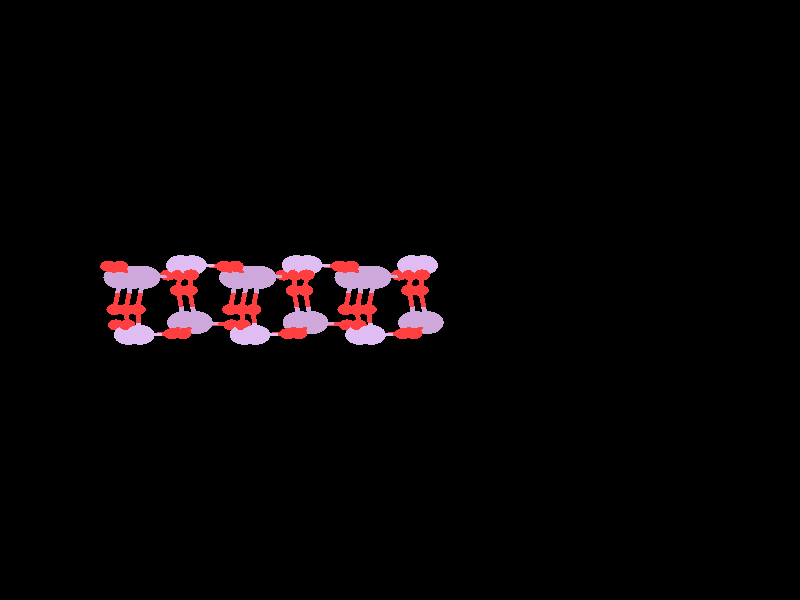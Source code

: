 #include "colors.inc"
#include "finish.inc"

global_settings {assumed_gamma 1 max_trace_level 6}
background {color White transmit 1.0}
camera {orthographic
  right -32.24*x up 35.78*y
  direction 1.00*z
  location <0,0,50.00> look_at <0,0,0>}


light_source {<  2.00,   3.00,  40.00> color White
  area_light <0.70, 0, 0>, <0, 0.70, 0>, 3, 3
  adaptive 1 jitter}
// no fog
#declare simple = finish {phong 0.7}
#declare pale = finish {ambient 0.5 diffuse 0.85 roughness 0.001 specular 0.200 }
#declare intermediate = finish {ambient 0.3 diffuse 0.6 specular 0.1 roughness 0.04}
#declare vmd = finish {ambient 0.0 diffuse 0.65 phong 0.1 phong_size 40.0 specular 0.5 }
#declare jmol = finish {ambient 0.2 diffuse 0.6 specular 1 roughness 0.001 metallic}
#declare ase2 = finish {ambient 0.05 brilliance 3 diffuse 0.6 metallic specular 0.7 roughness 0.04 reflection 0.15}
#declare ase3 = finish {ambient 0.15 brilliance 2 diffuse 0.6 metallic specular 1.0 roughness 0.001 reflection 0.0}
#declare glass = finish {ambient 0.05 diffuse 0.3 specular 1.0 roughness 0.001}
#declare glass2 = finish {ambient 0.01 diffuse 0.3 specular 1.0 reflection 0.25 roughness 0.001}
#declare Rcell = 0.000;
#declare Rbond = 0.100;

#macro atom(LOC, R, COL, TRANS, FIN)
  sphere{LOC, R texture{pigment{color COL transmit TRANS} finish{FIN}}}
#end
#macro constrain(LOC, R, COL, TRANS FIN)
union{torus{R, Rcell rotate 45*z texture{pigment{color COL transmit TRANS} finish{FIN}}}
     torus{R, Rcell rotate -45*z texture{pigment{color COL transmit TRANS} finish{FIN}}}
     translate LOC}
#end

cylinder {<-12.59, -17.04,  -0.00>, < 15.35, -17.04,  -0.13>, Rcell pigment {Black}}
cylinder {<-15.35, -17.04, -33.83>, < 12.59, -17.04, -33.96>, Rcell pigment {Black}}
cylinder {<-15.35,  17.04, -33.83>, < 12.59,  17.04, -33.96>, Rcell pigment {Black}}
cylinder {<-12.59,  17.04,   0.00>, < 15.35,  17.04,  -0.13>, Rcell pigment {Black}}
cylinder {<-12.59, -17.04,  -0.00>, <-15.35, -17.04, -33.83>, Rcell pigment {Black}}
cylinder {< 15.35, -17.04,  -0.13>, < 12.59, -17.04, -33.96>, Rcell pigment {Black}}
cylinder {< 15.35,  17.04,  -0.13>, < 12.59,  17.04, -33.96>, Rcell pigment {Black}}
cylinder {<-12.59,  17.04,   0.00>, <-15.35,  17.04, -33.83>, Rcell pigment {Black}}
cylinder {<-12.59, -17.04,  -0.00>, <-12.59,  17.04,   0.00>, Rcell pigment {Black}}
cylinder {< 15.35, -17.04,  -0.13>, < 15.35,  17.04,  -0.13>, Rcell pigment {Black}}
cylinder {< 12.59, -17.04, -33.96>, < 12.59,  17.04, -33.96>, Rcell pigment {Black}}
cylinder {<-15.35, -17.04, -33.83>, <-15.35,  17.04, -33.83>, Rcell pigment {Black}}
atom(<-10.48,  -2.08,  -2.87>, 0.59, rgb <0.74, 0.50, 0.89>, 0.0, ase3) // #0
atom(<-10.34,   1.35,  -2.36>, 0.69, rgb <0.62, 0.39, 0.71>, 0.0, ase3) // #1
atom(< -8.73,  -2.01,  -3.36>, 0.33, rgb <1.00, 0.05, 0.05>, 0.0, ase3) // #2
atom(<-10.58,  -0.57,  -1.86>, 0.33, rgb <1.00, 0.05, 0.05>, 0.0, ase3) // #3
atom(< -8.48,   0.57,  -4.69>, 0.33, rgb <1.00, 0.05, 0.05>, 0.0, ase3) // #4
atom(< -8.43,   1.49,  -1.72>, 0.33, rgb <1.00, 0.05, 0.05>, 0.0, ase3) // #5
atom(<-10.99,  -1.49,  -4.52>, 0.33, rgb <1.00, 0.05, 0.05>, 0.0, ase3) // #6
atom(<-10.94,  -2.08,  -8.51>, 0.59, rgb <0.74, 0.50, 0.89>, 0.0, ase3) // #7
atom(<-10.80,   1.35,  -8.00>, 0.69, rgb <0.62, 0.39, 0.71>, 0.0, ase3) // #8
atom(<-11.29,   2.01,  -6.16>, 0.33, rgb <1.00, 0.05, 0.05>, 0.0, ase3) // #9
atom(< -9.19,  -2.01,  -8.99>, 0.33, rgb <1.00, 0.05, 0.05>, 0.0, ase3) // #10
atom(<-11.04,  -0.57,  -7.50>, 0.33, rgb <1.00, 0.05, 0.05>, 0.0, ase3) // #11
atom(< -8.94,   0.57, -10.33>, 0.33, rgb <1.00, 0.05, 0.05>, 0.0, ase3) // #12
atom(< -8.89,   1.49,  -7.35>, 0.33, rgb <1.00, 0.05, 0.05>, 0.0, ase3) // #13
atom(<-11.45,  -1.49, -10.16>, 0.33, rgb <1.00, 0.05, 0.05>, 0.0, ase3) // #14
atom(<-11.26,   1.35, -13.64>, 0.69, rgb <0.62, 0.39, 0.71>, 0.0, ase3) // #15
atom(<-11.75,   2.01, -11.80>, 0.33, rgb <1.00, 0.05, 0.05>, 0.0, ase3) // #16
atom(<-11.50,  -0.57, -13.14>, 0.33, rgb <1.00, 0.05, 0.05>, 0.0, ase3) // #17
atom(< -9.35,   1.49, -12.99>, 0.33, rgb <1.00, 0.05, 0.05>, 0.0, ase3) // #18
atom(< -5.82,  -2.08,  -2.89>, 0.59, rgb <0.74, 0.50, 0.89>, 0.0, ase3) // #19
atom(< -5.68,   1.35,  -2.38>, 0.69, rgb <0.62, 0.39, 0.71>, 0.0, ase3) // #20
atom(< -8.24,  -1.35,  -5.19>, 0.69, rgb <0.62, 0.39, 0.71>, 0.0, ase3) // #21
atom(< -4.07,  -2.01,  -3.38>, 0.33, rgb <1.00, 0.05, 0.05>, 0.0, ase3) // #22
atom(< -5.92,  -0.57,  -1.88>, 0.33, rgb <1.00, 0.05, 0.05>, 0.0, ase3) // #23
atom(< -3.82,   0.57,  -4.71>, 0.33, rgb <1.00, 0.05, 0.05>, 0.0, ase3) // #24
atom(< -3.77,   1.49,  -1.74>, 0.33, rgb <1.00, 0.05, 0.05>, 0.0, ase3) // #25
atom(< -6.33,  -1.49,  -4.55>, 0.33, rgb <1.00, 0.05, 0.05>, 0.0, ase3) // #26
atom(< -8.38,   2.08,  -5.70>, 0.59, rgb <0.74, 0.50, 0.89>, 0.0, ase3) // #27
atom(< -6.28,  -2.08,  -8.53>, 0.59, rgb <0.74, 0.50, 0.89>, 0.0, ase3) // #28
atom(< -6.14,   1.35,  -8.02>, 0.69, rgb <0.62, 0.39, 0.71>, 0.0, ase3) // #29
atom(< -8.70,  -1.35, -10.83>, 0.69, rgb <0.62, 0.39, 0.71>, 0.0, ase3) // #30
atom(< -6.63,   2.01,  -6.18>, 0.33, rgb <1.00, 0.05, 0.05>, 0.0, ase3) // #31
atom(< -4.53,  -2.01,  -9.01>, 0.33, rgb <1.00, 0.05, 0.05>, 0.0, ase3) // #32
atom(< -6.38,  -0.57,  -7.52>, 0.33, rgb <1.00, 0.05, 0.05>, 0.0, ase3) // #33
atom(< -4.28,   0.57, -10.35>, 0.33, rgb <1.00, 0.05, 0.05>, 0.0, ase3) // #34
atom(< -4.23,   1.49,  -7.38>, 0.33, rgb <1.00, 0.05, 0.05>, 0.0, ase3) // #35
atom(< -6.79,  -1.49, -10.18>, 0.33, rgb <1.00, 0.05, 0.05>, 0.0, ase3) // #36
atom(< -8.84,   2.08, -11.34>, 0.59, rgb <0.74, 0.50, 0.89>, 0.0, ase3) // #37
atom(< -6.60,   1.35, -13.66>, 0.69, rgb <0.62, 0.39, 0.71>, 0.0, ase3) // #38
atom(< -7.09,   2.01, -11.82>, 0.33, rgb <1.00, 0.05, 0.05>, 0.0, ase3) // #39
atom(< -6.84,  -0.57, -13.16>, 0.33, rgb <1.00, 0.05, 0.05>, 0.0, ase3) // #40
atom(< -4.69,   1.49, -13.01>, 0.33, rgb <1.00, 0.05, 0.05>, 0.0, ase3) // #41
atom(< -1.16,  -2.08,  -2.91>, 0.59, rgb <0.74, 0.50, 0.89>, 0.0, ase3) // #42
atom(< -1.03,   1.35,  -2.40>, 0.69, rgb <0.62, 0.39, 0.71>, 0.0, ase3) // #43
atom(< -3.58,  -1.35,  -5.21>, 0.69, rgb <0.62, 0.39, 0.71>, 0.0, ase3) // #44
atom(<  0.58,  -2.01,  -3.40>, 0.33, rgb <1.00, 0.05, 0.05>, 0.0, ase3) // #45
atom(< -1.27,  -0.57,  -1.90>, 0.33, rgb <1.00, 0.05, 0.05>, 0.0, ase3) // #46
atom(<  0.83,   0.57,  -4.73>, 0.33, rgb <1.00, 0.05, 0.05>, 0.0, ase3) // #47
atom(<  0.88,   1.49,  -1.76>, 0.33, rgb <1.00, 0.05, 0.05>, 0.0, ase3) // #48
atom(< -1.67,  -1.49,  -4.57>, 0.33, rgb <1.00, 0.05, 0.05>, 0.0, ase3) // #49
atom(< -3.72,   2.08,  -5.72>, 0.59, rgb <0.74, 0.50, 0.89>, 0.0, ase3) // #50
atom(< -1.62,  -2.08,  -8.55>, 0.59, rgb <0.74, 0.50, 0.89>, 0.0, ase3) // #51
atom(< -1.49,   1.35,  -8.04>, 0.69, rgb <0.62, 0.39, 0.71>, 0.0, ase3) // #52
atom(< -4.04,  -1.35, -10.85>, 0.69, rgb <0.62, 0.39, 0.71>, 0.0, ase3) // #53
atom(< -1.98,   2.01,  -6.21>, 0.33, rgb <1.00, 0.05, 0.05>, 0.0, ase3) // #54
atom(<  0.12,  -2.01,  -9.04>, 0.33, rgb <1.00, 0.05, 0.05>, 0.0, ase3) // #55
atom(< -1.73,  -0.57,  -7.54>, 0.33, rgb <1.00, 0.05, 0.05>, 0.0, ase3) // #56
atom(<  0.37,   0.57, -10.37>, 0.33, rgb <1.00, 0.05, 0.05>, 0.0, ase3) // #57
atom(<  0.42,   1.49,  -7.40>, 0.33, rgb <1.00, 0.05, 0.05>, 0.0, ase3) // #58
atom(< -2.13,  -1.49, -10.20>, 0.33, rgb <1.00, 0.05, 0.05>, 0.0, ase3) // #59
atom(< -4.18,   2.08, -11.36>, 0.59, rgb <0.74, 0.50, 0.89>, 0.0, ase3) // #60
atom(< -1.95,   1.35, -13.68>, 0.69, rgb <0.62, 0.39, 0.71>, 0.0, ase3) // #61
atom(< -2.44,   2.01, -11.84>, 0.33, rgb <1.00, 0.05, 0.05>, 0.0, ase3) // #62
atom(< -2.19,  -0.57, -13.18>, 0.33, rgb <1.00, 0.05, 0.05>, 0.0, ase3) // #63
atom(< -0.04,   1.49, -13.03>, 0.33, rgb <1.00, 0.05, 0.05>, 0.0, ase3) // #64
atom(<  1.07,  -1.35,  -5.23>, 0.69, rgb <0.62, 0.39, 0.71>, 0.0, ase3) // #65
atom(<  0.94,   2.08,  -5.74>, 0.59, rgb <0.74, 0.50, 0.89>, 0.0, ase3) // #66
atom(<  0.61,  -1.35, -10.87>, 0.69, rgb <0.62, 0.39, 0.71>, 0.0, ase3) // #67
atom(<  0.48,   2.08, -11.38>, 0.59, rgb <0.74, 0.50, 0.89>, 0.0, ase3) // #68
cylinder {<-10.48,  -2.08,  -2.87>, <-10.73,  -1.79,  -3.70>, Rbond texture{pigment {color rgb <0.74, 0.50, 0.89> transmit 0.0} finish{ase3}}}
cylinder {<-10.99,  -1.49,  -4.52>, <-10.73,  -1.79,  -3.70>, Rbond texture{pigment {color rgb <1.00, 0.05, 0.05> transmit 0.0} finish{ase3}}}
cylinder {<-10.48,  -2.08,  -2.87>, <-10.53,  -1.32,  -2.37>, Rbond texture{pigment {color rgb <0.74, 0.50, 0.89> transmit 0.0} finish{ase3}}}
cylinder {<-10.58,  -0.57,  -1.86>, <-10.53,  -1.32,  -2.37>, Rbond texture{pigment {color rgb <1.00, 0.05, 0.05> transmit 0.0} finish{ase3}}}
cylinder {<-10.48,  -2.08,  -2.87>, < -9.60,  -2.05,  -3.11>, Rbond texture{pigment {color rgb <0.74, 0.50, 0.89> transmit 0.0} finish{ase3}}}
cylinder {< -8.73,  -2.01,  -3.36>, < -9.60,  -2.05,  -3.11>, Rbond texture{pigment {color rgb <1.00, 0.05, 0.05> transmit 0.0} finish{ase3}}}
cylinder {<-10.34,   1.35,  -2.36>, <-10.46,   0.39,  -2.11>, Rbond texture{pigment {color rgb <0.62, 0.39, 0.71> transmit 0.0} finish{ase3}}}
cylinder {<-10.58,  -0.57,  -1.86>, <-10.46,   0.39,  -2.11>, Rbond texture{pigment {color rgb <1.00, 0.05, 0.05> transmit 0.0} finish{ase3}}}
cylinder {<-10.34,   1.35,  -2.36>, < -9.38,   1.42,  -2.04>, Rbond texture{pigment {color rgb <0.62, 0.39, 0.71> transmit 0.0} finish{ase3}}}
cylinder {< -8.43,   1.49,  -1.72>, < -9.38,   1.42,  -2.04>, Rbond texture{pigment {color rgb <1.00, 0.05, 0.05> transmit 0.0} finish{ase3}}}
cylinder {< -8.73,  -2.01,  -3.36>, < -8.49,  -1.68,  -4.27>, Rbond texture{pigment {color rgb <1.00, 0.05, 0.05> transmit 0.0} finish{ase3}}}
cylinder {< -8.24,  -1.35,  -5.19>, < -8.49,  -1.68,  -4.27>, Rbond texture{pigment {color rgb <0.62, 0.39, 0.71> transmit 0.0} finish{ase3}}}
cylinder {< -8.48,   0.57,  -4.69>, < -8.43,   1.32,  -5.20>, Rbond texture{pigment {color rgb <1.00, 0.05, 0.05> transmit 0.0} finish{ase3}}}
cylinder {< -8.38,   2.08,  -5.70>, < -8.43,   1.32,  -5.20>, Rbond texture{pigment {color rgb <0.74, 0.50, 0.89> transmit 0.0} finish{ase3}}}
cylinder {< -8.48,   0.57,  -4.69>, < -8.36,  -0.39,  -4.94>, Rbond texture{pigment {color rgb <1.00, 0.05, 0.05> transmit 0.0} finish{ase3}}}
cylinder {< -8.24,  -1.35,  -5.19>, < -8.36,  -0.39,  -4.94>, Rbond texture{pigment {color rgb <0.62, 0.39, 0.71> transmit 0.0} finish{ase3}}}
cylinder {<-10.94,  -2.08,  -8.51>, <-10.99,  -1.32,  -8.00>, Rbond texture{pigment {color rgb <0.74, 0.50, 0.89> transmit 0.0} finish{ase3}}}
cylinder {<-11.04,  -0.57,  -7.50>, <-10.99,  -1.32,  -8.00>, Rbond texture{pigment {color rgb <1.00, 0.05, 0.05> transmit 0.0} finish{ase3}}}
cylinder {<-10.94,  -2.08,  -8.51>, <-11.19,  -1.79,  -9.34>, Rbond texture{pigment {color rgb <0.74, 0.50, 0.89> transmit 0.0} finish{ase3}}}
cylinder {<-11.45,  -1.49, -10.16>, <-11.19,  -1.79,  -9.34>, Rbond texture{pigment {color rgb <1.00, 0.05, 0.05> transmit 0.0} finish{ase3}}}
cylinder {<-10.94,  -2.08,  -8.51>, <-10.06,  -2.05,  -8.75>, Rbond texture{pigment {color rgb <0.74, 0.50, 0.89> transmit 0.0} finish{ase3}}}
cylinder {< -9.19,  -2.01,  -8.99>, <-10.06,  -2.05,  -8.75>, Rbond texture{pigment {color rgb <1.00, 0.05, 0.05> transmit 0.0} finish{ase3}}}
cylinder {<-10.80,   1.35,  -8.00>, <-10.92,   0.39,  -7.75>, Rbond texture{pigment {color rgb <0.62, 0.39, 0.71> transmit 0.0} finish{ase3}}}
cylinder {<-11.04,  -0.57,  -7.50>, <-10.92,   0.39,  -7.75>, Rbond texture{pigment {color rgb <1.00, 0.05, 0.05> transmit 0.0} finish{ase3}}}
cylinder {<-10.80,   1.35,  -8.00>, < -9.84,   1.42,  -7.68>, Rbond texture{pigment {color rgb <0.62, 0.39, 0.71> transmit 0.0} finish{ase3}}}
cylinder {< -8.89,   1.49,  -7.35>, < -9.84,   1.42,  -7.68>, Rbond texture{pigment {color rgb <1.00, 0.05, 0.05> transmit 0.0} finish{ase3}}}
cylinder {<-10.80,   1.35,  -8.00>, <-11.04,   1.68,  -7.08>, Rbond texture{pigment {color rgb <0.62, 0.39, 0.71> transmit 0.0} finish{ase3}}}
cylinder {<-11.29,   2.01,  -6.16>, <-11.04,   1.68,  -7.08>, Rbond texture{pigment {color rgb <1.00, 0.05, 0.05> transmit 0.0} finish{ase3}}}
cylinder {< -9.19,  -2.01,  -8.99>, < -8.95,  -1.68,  -9.91>, Rbond texture{pigment {color rgb <1.00, 0.05, 0.05> transmit 0.0} finish{ase3}}}
cylinder {< -8.70,  -1.35, -10.83>, < -8.95,  -1.68,  -9.91>, Rbond texture{pigment {color rgb <0.62, 0.39, 0.71> transmit 0.0} finish{ase3}}}
cylinder {< -8.94,   0.57, -10.33>, < -8.82,  -0.39, -10.58>, Rbond texture{pigment {color rgb <1.00, 0.05, 0.05> transmit 0.0} finish{ase3}}}
cylinder {< -8.70,  -1.35, -10.83>, < -8.82,  -0.39, -10.58>, Rbond texture{pigment {color rgb <0.62, 0.39, 0.71> transmit 0.0} finish{ase3}}}
cylinder {< -8.94,   0.57, -10.33>, < -8.89,   1.32, -10.83>, Rbond texture{pigment {color rgb <1.00, 0.05, 0.05> transmit 0.0} finish{ase3}}}
cylinder {< -8.84,   2.08, -11.34>, < -8.89,   1.32, -10.83>, Rbond texture{pigment {color rgb <0.74, 0.50, 0.89> transmit 0.0} finish{ase3}}}
cylinder {< -8.89,   1.49,  -7.35>, < -8.63,   1.79,  -6.53>, Rbond texture{pigment {color rgb <1.00, 0.05, 0.05> transmit 0.0} finish{ase3}}}
cylinder {< -8.38,   2.08,  -5.70>, < -8.63,   1.79,  -6.53>, Rbond texture{pigment {color rgb <0.74, 0.50, 0.89> transmit 0.0} finish{ase3}}}
cylinder {<-11.26,   1.35, -13.64>, <-10.30,   1.42, -13.32>, Rbond texture{pigment {color rgb <0.62, 0.39, 0.71> transmit 0.0} finish{ase3}}}
cylinder {< -9.35,   1.49, -12.99>, <-10.30,   1.42, -13.32>, Rbond texture{pigment {color rgb <1.00, 0.05, 0.05> transmit 0.0} finish{ase3}}}
cylinder {<-11.26,   1.35, -13.64>, <-11.38,   0.39, -13.39>, Rbond texture{pigment {color rgb <0.62, 0.39, 0.71> transmit 0.0} finish{ase3}}}
cylinder {<-11.50,  -0.57, -13.14>, <-11.38,   0.39, -13.39>, Rbond texture{pigment {color rgb <1.00, 0.05, 0.05> transmit 0.0} finish{ase3}}}
cylinder {<-11.26,   1.35, -13.64>, <-11.50,   1.68, -12.72>, Rbond texture{pigment {color rgb <0.62, 0.39, 0.71> transmit 0.0} finish{ase3}}}
cylinder {<-11.75,   2.01, -11.80>, <-11.50,   1.68, -12.72>, Rbond texture{pigment {color rgb <1.00, 0.05, 0.05> transmit 0.0} finish{ase3}}}
cylinder {< -9.35,   1.49, -12.99>, < -9.09,   1.79, -12.17>, Rbond texture{pigment {color rgb <1.00, 0.05, 0.05> transmit 0.0} finish{ase3}}}
cylinder {< -8.84,   2.08, -11.34>, < -9.09,   1.79, -12.17>, Rbond texture{pigment {color rgb <0.74, 0.50, 0.89> transmit 0.0} finish{ase3}}}
cylinder {< -5.82,  -2.08,  -2.89>, < -5.87,  -1.32,  -2.39>, Rbond texture{pigment {color rgb <0.74, 0.50, 0.89> transmit 0.0} finish{ase3}}}
cylinder {< -5.92,  -0.57,  -1.88>, < -5.87,  -1.32,  -2.39>, Rbond texture{pigment {color rgb <1.00, 0.05, 0.05> transmit 0.0} finish{ase3}}}
cylinder {< -5.82,  -2.08,  -2.89>, < -6.08,  -1.79,  -3.72>, Rbond texture{pigment {color rgb <0.74, 0.50, 0.89> transmit 0.0} finish{ase3}}}
cylinder {< -6.33,  -1.49,  -4.55>, < -6.08,  -1.79,  -3.72>, Rbond texture{pigment {color rgb <1.00, 0.05, 0.05> transmit 0.0} finish{ase3}}}
cylinder {< -5.82,  -2.08,  -2.89>, < -4.95,  -2.05,  -3.13>, Rbond texture{pigment {color rgb <0.74, 0.50, 0.89> transmit 0.0} finish{ase3}}}
cylinder {< -4.07,  -2.01,  -3.38>, < -4.95,  -2.05,  -3.13>, Rbond texture{pigment {color rgb <1.00, 0.05, 0.05> transmit 0.0} finish{ase3}}}
cylinder {< -5.68,   1.35,  -2.38>, < -5.80,   0.39,  -2.13>, Rbond texture{pigment {color rgb <0.62, 0.39, 0.71> transmit 0.0} finish{ase3}}}
cylinder {< -5.92,  -0.57,  -1.88>, < -5.80,   0.39,  -2.13>, Rbond texture{pigment {color rgb <1.00, 0.05, 0.05> transmit 0.0} finish{ase3}}}
cylinder {< -5.68,   1.35,  -2.38>, < -4.73,   1.42,  -2.06>, Rbond texture{pigment {color rgb <0.62, 0.39, 0.71> transmit 0.0} finish{ase3}}}
cylinder {< -3.77,   1.49,  -1.74>, < -4.73,   1.42,  -2.06>, Rbond texture{pigment {color rgb <1.00, 0.05, 0.05> transmit 0.0} finish{ase3}}}
cylinder {< -8.24,  -1.35,  -5.19>, < -7.29,  -1.42,  -4.87>, Rbond texture{pigment {color rgb <0.62, 0.39, 0.71> transmit 0.0} finish{ase3}}}
cylinder {< -6.33,  -1.49,  -4.55>, < -7.29,  -1.42,  -4.87>, Rbond texture{pigment {color rgb <1.00, 0.05, 0.05> transmit 0.0} finish{ase3}}}
cylinder {< -4.07,  -2.01,  -3.38>, < -3.83,  -1.68,  -4.29>, Rbond texture{pigment {color rgb <1.00, 0.05, 0.05> transmit 0.0} finish{ase3}}}
cylinder {< -3.58,  -1.35,  -5.21>, < -3.83,  -1.68,  -4.29>, Rbond texture{pigment {color rgb <0.62, 0.39, 0.71> transmit 0.0} finish{ase3}}}
cylinder {< -3.82,   0.57,  -4.71>, < -3.77,   1.32,  -5.22>, Rbond texture{pigment {color rgb <1.00, 0.05, 0.05> transmit 0.0} finish{ase3}}}
cylinder {< -3.72,   2.08,  -5.72>, < -3.77,   1.32,  -5.22>, Rbond texture{pigment {color rgb <0.74, 0.50, 0.89> transmit 0.0} finish{ase3}}}
cylinder {< -3.82,   0.57,  -4.71>, < -3.70,  -0.39,  -4.96>, Rbond texture{pigment {color rgb <1.00, 0.05, 0.05> transmit 0.0} finish{ase3}}}
cylinder {< -3.58,  -1.35,  -5.21>, < -3.70,  -0.39,  -4.96>, Rbond texture{pigment {color rgb <0.62, 0.39, 0.71> transmit 0.0} finish{ase3}}}
cylinder {< -8.38,   2.08,  -5.70>, < -7.50,   2.05,  -5.94>, Rbond texture{pigment {color rgb <0.74, 0.50, 0.89> transmit 0.0} finish{ase3}}}
cylinder {< -6.63,   2.01,  -6.18>, < -7.50,   2.05,  -5.94>, Rbond texture{pigment {color rgb <1.00, 0.05, 0.05> transmit 0.0} finish{ase3}}}
cylinder {< -6.28,  -2.08,  -8.53>, < -6.33,  -1.32,  -8.03>, Rbond texture{pigment {color rgb <0.74, 0.50, 0.89> transmit 0.0} finish{ase3}}}
cylinder {< -6.38,  -0.57,  -7.52>, < -6.33,  -1.32,  -8.03>, Rbond texture{pigment {color rgb <1.00, 0.05, 0.05> transmit 0.0} finish{ase3}}}
cylinder {< -6.28,  -2.08,  -8.53>, < -6.54,  -1.79,  -9.36>, Rbond texture{pigment {color rgb <0.74, 0.50, 0.89> transmit 0.0} finish{ase3}}}
cylinder {< -6.79,  -1.49, -10.18>, < -6.54,  -1.79,  -9.36>, Rbond texture{pigment {color rgb <1.00, 0.05, 0.05> transmit 0.0} finish{ase3}}}
cylinder {< -6.28,  -2.08,  -8.53>, < -5.41,  -2.05,  -8.77>, Rbond texture{pigment {color rgb <0.74, 0.50, 0.89> transmit 0.0} finish{ase3}}}
cylinder {< -4.53,  -2.01,  -9.01>, < -5.41,  -2.05,  -8.77>, Rbond texture{pigment {color rgb <1.00, 0.05, 0.05> transmit 0.0} finish{ase3}}}
cylinder {< -6.14,   1.35,  -8.02>, < -6.39,   1.68,  -7.10>, Rbond texture{pigment {color rgb <0.62, 0.39, 0.71> transmit 0.0} finish{ase3}}}
cylinder {< -6.63,   2.01,  -6.18>, < -6.39,   1.68,  -7.10>, Rbond texture{pigment {color rgb <1.00, 0.05, 0.05> transmit 0.0} finish{ase3}}}
cylinder {< -6.14,   1.35,  -8.02>, < -6.26,   0.39,  -7.77>, Rbond texture{pigment {color rgb <0.62, 0.39, 0.71> transmit 0.0} finish{ase3}}}
cylinder {< -6.38,  -0.57,  -7.52>, < -6.26,   0.39,  -7.77>, Rbond texture{pigment {color rgb <1.00, 0.05, 0.05> transmit 0.0} finish{ase3}}}
cylinder {< -6.14,   1.35,  -8.02>, < -5.19,   1.42,  -7.70>, Rbond texture{pigment {color rgb <0.62, 0.39, 0.71> transmit 0.0} finish{ase3}}}
cylinder {< -4.23,   1.49,  -7.38>, < -5.19,   1.42,  -7.70>, Rbond texture{pigment {color rgb <1.00, 0.05, 0.05> transmit 0.0} finish{ase3}}}
cylinder {< -8.70,  -1.35, -10.83>, < -7.75,  -1.42, -10.51>, Rbond texture{pigment {color rgb <0.62, 0.39, 0.71> transmit 0.0} finish{ase3}}}
cylinder {< -6.79,  -1.49, -10.18>, < -7.75,  -1.42, -10.51>, Rbond texture{pigment {color rgb <1.00, 0.05, 0.05> transmit 0.0} finish{ase3}}}
cylinder {< -4.53,  -2.01,  -9.01>, < -4.29,  -1.68,  -9.93>, Rbond texture{pigment {color rgb <1.00, 0.05, 0.05> transmit 0.0} finish{ase3}}}
cylinder {< -4.04,  -1.35, -10.85>, < -4.29,  -1.68,  -9.93>, Rbond texture{pigment {color rgb <0.62, 0.39, 0.71> transmit 0.0} finish{ase3}}}
cylinder {< -4.28,   0.57, -10.35>, < -4.16,  -0.39, -10.60>, Rbond texture{pigment {color rgb <1.00, 0.05, 0.05> transmit 0.0} finish{ase3}}}
cylinder {< -4.04,  -1.35, -10.85>, < -4.16,  -0.39, -10.60>, Rbond texture{pigment {color rgb <0.62, 0.39, 0.71> transmit 0.0} finish{ase3}}}
cylinder {< -4.28,   0.57, -10.35>, < -4.23,   1.32, -10.86>, Rbond texture{pigment {color rgb <1.00, 0.05, 0.05> transmit 0.0} finish{ase3}}}
cylinder {< -4.18,   2.08, -11.36>, < -4.23,   1.32, -10.86>, Rbond texture{pigment {color rgb <0.74, 0.50, 0.89> transmit 0.0} finish{ase3}}}
cylinder {< -4.23,   1.49,  -7.38>, < -3.98,   1.79,  -6.55>, Rbond texture{pigment {color rgb <1.00, 0.05, 0.05> transmit 0.0} finish{ase3}}}
cylinder {< -3.72,   2.08,  -5.72>, < -3.98,   1.79,  -6.55>, Rbond texture{pigment {color rgb <0.74, 0.50, 0.89> transmit 0.0} finish{ase3}}}
cylinder {< -8.84,   2.08, -11.34>, < -7.96,   2.05, -11.58>, Rbond texture{pigment {color rgb <0.74, 0.50, 0.89> transmit 0.0} finish{ase3}}}
cylinder {< -7.09,   2.01, -11.82>, < -7.96,   2.05, -11.58>, Rbond texture{pigment {color rgb <1.00, 0.05, 0.05> transmit 0.0} finish{ase3}}}
cylinder {< -6.60,   1.35, -13.66>, < -6.85,   1.68, -12.74>, Rbond texture{pigment {color rgb <0.62, 0.39, 0.71> transmit 0.0} finish{ase3}}}
cylinder {< -7.09,   2.01, -11.82>, < -6.85,   1.68, -12.74>, Rbond texture{pigment {color rgb <1.00, 0.05, 0.05> transmit 0.0} finish{ase3}}}
cylinder {< -6.60,   1.35, -13.66>, < -6.72,   0.39, -13.41>, Rbond texture{pigment {color rgb <0.62, 0.39, 0.71> transmit 0.0} finish{ase3}}}
cylinder {< -6.84,  -0.57, -13.16>, < -6.72,   0.39, -13.41>, Rbond texture{pigment {color rgb <1.00, 0.05, 0.05> transmit 0.0} finish{ase3}}}
cylinder {< -6.60,   1.35, -13.66>, < -5.65,   1.42, -13.34>, Rbond texture{pigment {color rgb <0.62, 0.39, 0.71> transmit 0.0} finish{ase3}}}
cylinder {< -4.69,   1.49, -13.01>, < -5.65,   1.42, -13.34>, Rbond texture{pigment {color rgb <1.00, 0.05, 0.05> transmit 0.0} finish{ase3}}}
cylinder {< -4.69,   1.49, -13.01>, < -4.44,   1.79, -12.19>, Rbond texture{pigment {color rgb <1.00, 0.05, 0.05> transmit 0.0} finish{ase3}}}
cylinder {< -4.18,   2.08, -11.36>, < -4.44,   1.79, -12.19>, Rbond texture{pigment {color rgb <0.74, 0.50, 0.89> transmit 0.0} finish{ase3}}}
cylinder {< -1.16,  -2.08,  -2.91>, < -1.42,  -1.79,  -3.74>, Rbond texture{pigment {color rgb <0.74, 0.50, 0.89> transmit 0.0} finish{ase3}}}
cylinder {< -1.67,  -1.49,  -4.57>, < -1.42,  -1.79,  -3.74>, Rbond texture{pigment {color rgb <1.00, 0.05, 0.05> transmit 0.0} finish{ase3}}}
cylinder {< -1.16,  -2.08,  -2.91>, < -1.21,  -1.32,  -2.41>, Rbond texture{pigment {color rgb <0.74, 0.50, 0.89> transmit 0.0} finish{ase3}}}
cylinder {< -1.27,  -0.57,  -1.90>, < -1.21,  -1.32,  -2.41>, Rbond texture{pigment {color rgb <1.00, 0.05, 0.05> transmit 0.0} finish{ase3}}}
cylinder {< -1.16,  -2.08,  -2.91>, < -0.29,  -2.05,  -3.15>, Rbond texture{pigment {color rgb <0.74, 0.50, 0.89> transmit 0.0} finish{ase3}}}
cylinder {<  0.58,  -2.01,  -3.40>, < -0.29,  -2.05,  -3.15>, Rbond texture{pigment {color rgb <1.00, 0.05, 0.05> transmit 0.0} finish{ase3}}}
cylinder {< -1.03,   1.35,  -2.40>, < -1.15,   0.39,  -2.15>, Rbond texture{pigment {color rgb <0.62, 0.39, 0.71> transmit 0.0} finish{ase3}}}
cylinder {< -1.27,  -0.57,  -1.90>, < -1.15,   0.39,  -2.15>, Rbond texture{pigment {color rgb <1.00, 0.05, 0.05> transmit 0.0} finish{ase3}}}
cylinder {< -1.03,   1.35,  -2.40>, < -0.07,   1.42,  -2.08>, Rbond texture{pigment {color rgb <0.62, 0.39, 0.71> transmit 0.0} finish{ase3}}}
cylinder {<  0.88,   1.49,  -1.76>, < -0.07,   1.42,  -2.08>, Rbond texture{pigment {color rgb <1.00, 0.05, 0.05> transmit 0.0} finish{ase3}}}
cylinder {< -3.58,  -1.35,  -5.21>, < -2.63,  -1.42,  -4.89>, Rbond texture{pigment {color rgb <0.62, 0.39, 0.71> transmit 0.0} finish{ase3}}}
cylinder {< -1.67,  -1.49,  -4.57>, < -2.63,  -1.42,  -4.89>, Rbond texture{pigment {color rgb <1.00, 0.05, 0.05> transmit 0.0} finish{ase3}}}
cylinder {<  0.58,  -2.01,  -3.40>, <  0.83,  -1.68,  -4.32>, Rbond texture{pigment {color rgb <1.00, 0.05, 0.05> transmit 0.0} finish{ase3}}}
cylinder {<  1.07,  -1.35,  -5.23>, <  0.83,  -1.68,  -4.32>, Rbond texture{pigment {color rgb <0.62, 0.39, 0.71> transmit 0.0} finish{ase3}}}
cylinder {<  0.83,   0.57,  -4.73>, <  0.95,  -0.39,  -4.98>, Rbond texture{pigment {color rgb <1.00, 0.05, 0.05> transmit 0.0} finish{ase3}}}
cylinder {<  1.07,  -1.35,  -5.23>, <  0.95,  -0.39,  -4.98>, Rbond texture{pigment {color rgb <0.62, 0.39, 0.71> transmit 0.0} finish{ase3}}}
cylinder {<  0.83,   0.57,  -4.73>, <  0.88,   1.32,  -5.24>, Rbond texture{pigment {color rgb <1.00, 0.05, 0.05> transmit 0.0} finish{ase3}}}
cylinder {<  0.94,   2.08,  -5.74>, <  0.88,   1.32,  -5.24>, Rbond texture{pigment {color rgb <0.74, 0.50, 0.89> transmit 0.0} finish{ase3}}}
cylinder {< -3.72,   2.08,  -5.72>, < -2.85,   2.05,  -5.96>, Rbond texture{pigment {color rgb <0.74, 0.50, 0.89> transmit 0.0} finish{ase3}}}
cylinder {< -1.98,   2.01,  -6.21>, < -2.85,   2.05,  -5.96>, Rbond texture{pigment {color rgb <1.00, 0.05, 0.05> transmit 0.0} finish{ase3}}}
cylinder {< -1.62,  -2.08,  -8.55>, < -1.67,  -1.32,  -8.05>, Rbond texture{pigment {color rgb <0.74, 0.50, 0.89> transmit 0.0} finish{ase3}}}
cylinder {< -1.73,  -0.57,  -7.54>, < -1.67,  -1.32,  -8.05>, Rbond texture{pigment {color rgb <1.00, 0.05, 0.05> transmit 0.0} finish{ase3}}}
cylinder {< -1.62,  -2.08,  -8.55>, < -0.75,  -2.05,  -8.79>, Rbond texture{pigment {color rgb <0.74, 0.50, 0.89> transmit 0.0} finish{ase3}}}
cylinder {<  0.12,  -2.01,  -9.04>, < -0.75,  -2.05,  -8.79>, Rbond texture{pigment {color rgb <1.00, 0.05, 0.05> transmit 0.0} finish{ase3}}}
cylinder {< -1.62,  -2.08,  -8.55>, < -1.88,  -1.79,  -9.38>, Rbond texture{pigment {color rgb <0.74, 0.50, 0.89> transmit 0.0} finish{ase3}}}
cylinder {< -2.13,  -1.49, -10.20>, < -1.88,  -1.79,  -9.38>, Rbond texture{pigment {color rgb <1.00, 0.05, 0.05> transmit 0.0} finish{ase3}}}
cylinder {< -1.49,   1.35,  -8.04>, < -1.73,   1.68,  -7.12>, Rbond texture{pigment {color rgb <0.62, 0.39, 0.71> transmit 0.0} finish{ase3}}}
cylinder {< -1.98,   2.01,  -6.21>, < -1.73,   1.68,  -7.12>, Rbond texture{pigment {color rgb <1.00, 0.05, 0.05> transmit 0.0} finish{ase3}}}
cylinder {< -1.49,   1.35,  -8.04>, < -1.61,   0.39,  -7.79>, Rbond texture{pigment {color rgb <0.62, 0.39, 0.71> transmit 0.0} finish{ase3}}}
cylinder {< -1.73,  -0.57,  -7.54>, < -1.61,   0.39,  -7.79>, Rbond texture{pigment {color rgb <1.00, 0.05, 0.05> transmit 0.0} finish{ase3}}}
cylinder {< -1.49,   1.35,  -8.04>, < -0.53,   1.42,  -7.72>, Rbond texture{pigment {color rgb <0.62, 0.39, 0.71> transmit 0.0} finish{ase3}}}
cylinder {<  0.42,   1.49,  -7.40>, < -0.53,   1.42,  -7.72>, Rbond texture{pigment {color rgb <1.00, 0.05, 0.05> transmit 0.0} finish{ase3}}}
cylinder {< -4.04,  -1.35, -10.85>, < -3.09,  -1.42, -10.53>, Rbond texture{pigment {color rgb <0.62, 0.39, 0.71> transmit 0.0} finish{ase3}}}
cylinder {< -2.13,  -1.49, -10.20>, < -3.09,  -1.42, -10.53>, Rbond texture{pigment {color rgb <1.00, 0.05, 0.05> transmit 0.0} finish{ase3}}}
cylinder {<  0.12,  -2.01,  -9.04>, <  0.37,  -1.68,  -9.95>, Rbond texture{pigment {color rgb <1.00, 0.05, 0.05> transmit 0.0} finish{ase3}}}
cylinder {<  0.61,  -1.35, -10.87>, <  0.37,  -1.68,  -9.95>, Rbond texture{pigment {color rgb <0.62, 0.39, 0.71> transmit 0.0} finish{ase3}}}
cylinder {<  0.37,   0.57, -10.37>, <  0.49,  -0.39, -10.62>, Rbond texture{pigment {color rgb <1.00, 0.05, 0.05> transmit 0.0} finish{ase3}}}
cylinder {<  0.61,  -1.35, -10.87>, <  0.49,  -0.39, -10.62>, Rbond texture{pigment {color rgb <0.62, 0.39, 0.71> transmit 0.0} finish{ase3}}}
cylinder {<  0.37,   0.57, -10.37>, <  0.42,   1.32, -10.88>, Rbond texture{pigment {color rgb <1.00, 0.05, 0.05> transmit 0.0} finish{ase3}}}
cylinder {<  0.48,   2.08, -11.38>, <  0.42,   1.32, -10.88>, Rbond texture{pigment {color rgb <0.74, 0.50, 0.89> transmit 0.0} finish{ase3}}}
cylinder {<  0.42,   1.49,  -7.40>, <  0.68,   1.79,  -6.57>, Rbond texture{pigment {color rgb <1.00, 0.05, 0.05> transmit 0.0} finish{ase3}}}
cylinder {<  0.94,   2.08,  -5.74>, <  0.68,   1.79,  -6.57>, Rbond texture{pigment {color rgb <0.74, 0.50, 0.89> transmit 0.0} finish{ase3}}}
cylinder {< -4.18,   2.08, -11.36>, < -3.31,   2.05, -11.60>, Rbond texture{pigment {color rgb <0.74, 0.50, 0.89> transmit 0.0} finish{ase3}}}
cylinder {< -2.44,   2.01, -11.84>, < -3.31,   2.05, -11.60>, Rbond texture{pigment {color rgb <1.00, 0.05, 0.05> transmit 0.0} finish{ase3}}}
cylinder {< -1.95,   1.35, -13.68>, < -2.07,   0.39, -13.43>, Rbond texture{pigment {color rgb <0.62, 0.39, 0.71> transmit 0.0} finish{ase3}}}
cylinder {< -2.19,  -0.57, -13.18>, < -2.07,   0.39, -13.43>, Rbond texture{pigment {color rgb <1.00, 0.05, 0.05> transmit 0.0} finish{ase3}}}
cylinder {< -1.95,   1.35, -13.68>, < -0.99,   1.42, -13.36>, Rbond texture{pigment {color rgb <0.62, 0.39, 0.71> transmit 0.0} finish{ase3}}}
cylinder {< -0.04,   1.49, -13.03>, < -0.99,   1.42, -13.36>, Rbond texture{pigment {color rgb <1.00, 0.05, 0.05> transmit 0.0} finish{ase3}}}
cylinder {< -1.95,   1.35, -13.68>, < -2.19,   1.68, -12.76>, Rbond texture{pigment {color rgb <0.62, 0.39, 0.71> transmit 0.0} finish{ase3}}}
cylinder {< -2.44,   2.01, -11.84>, < -2.19,   1.68, -12.76>, Rbond texture{pigment {color rgb <1.00, 0.05, 0.05> transmit 0.0} finish{ase3}}}
cylinder {< -0.04,   1.49, -13.03>, <  0.22,   1.79, -12.21>, Rbond texture{pigment {color rgb <1.00, 0.05, 0.05> transmit 0.0} finish{ase3}}}
cylinder {<  0.48,   2.08, -11.38>, <  0.22,   1.79, -12.21>, Rbond texture{pigment {color rgb <0.74, 0.50, 0.89> transmit 0.0} finish{ase3}}}
// no constraints
